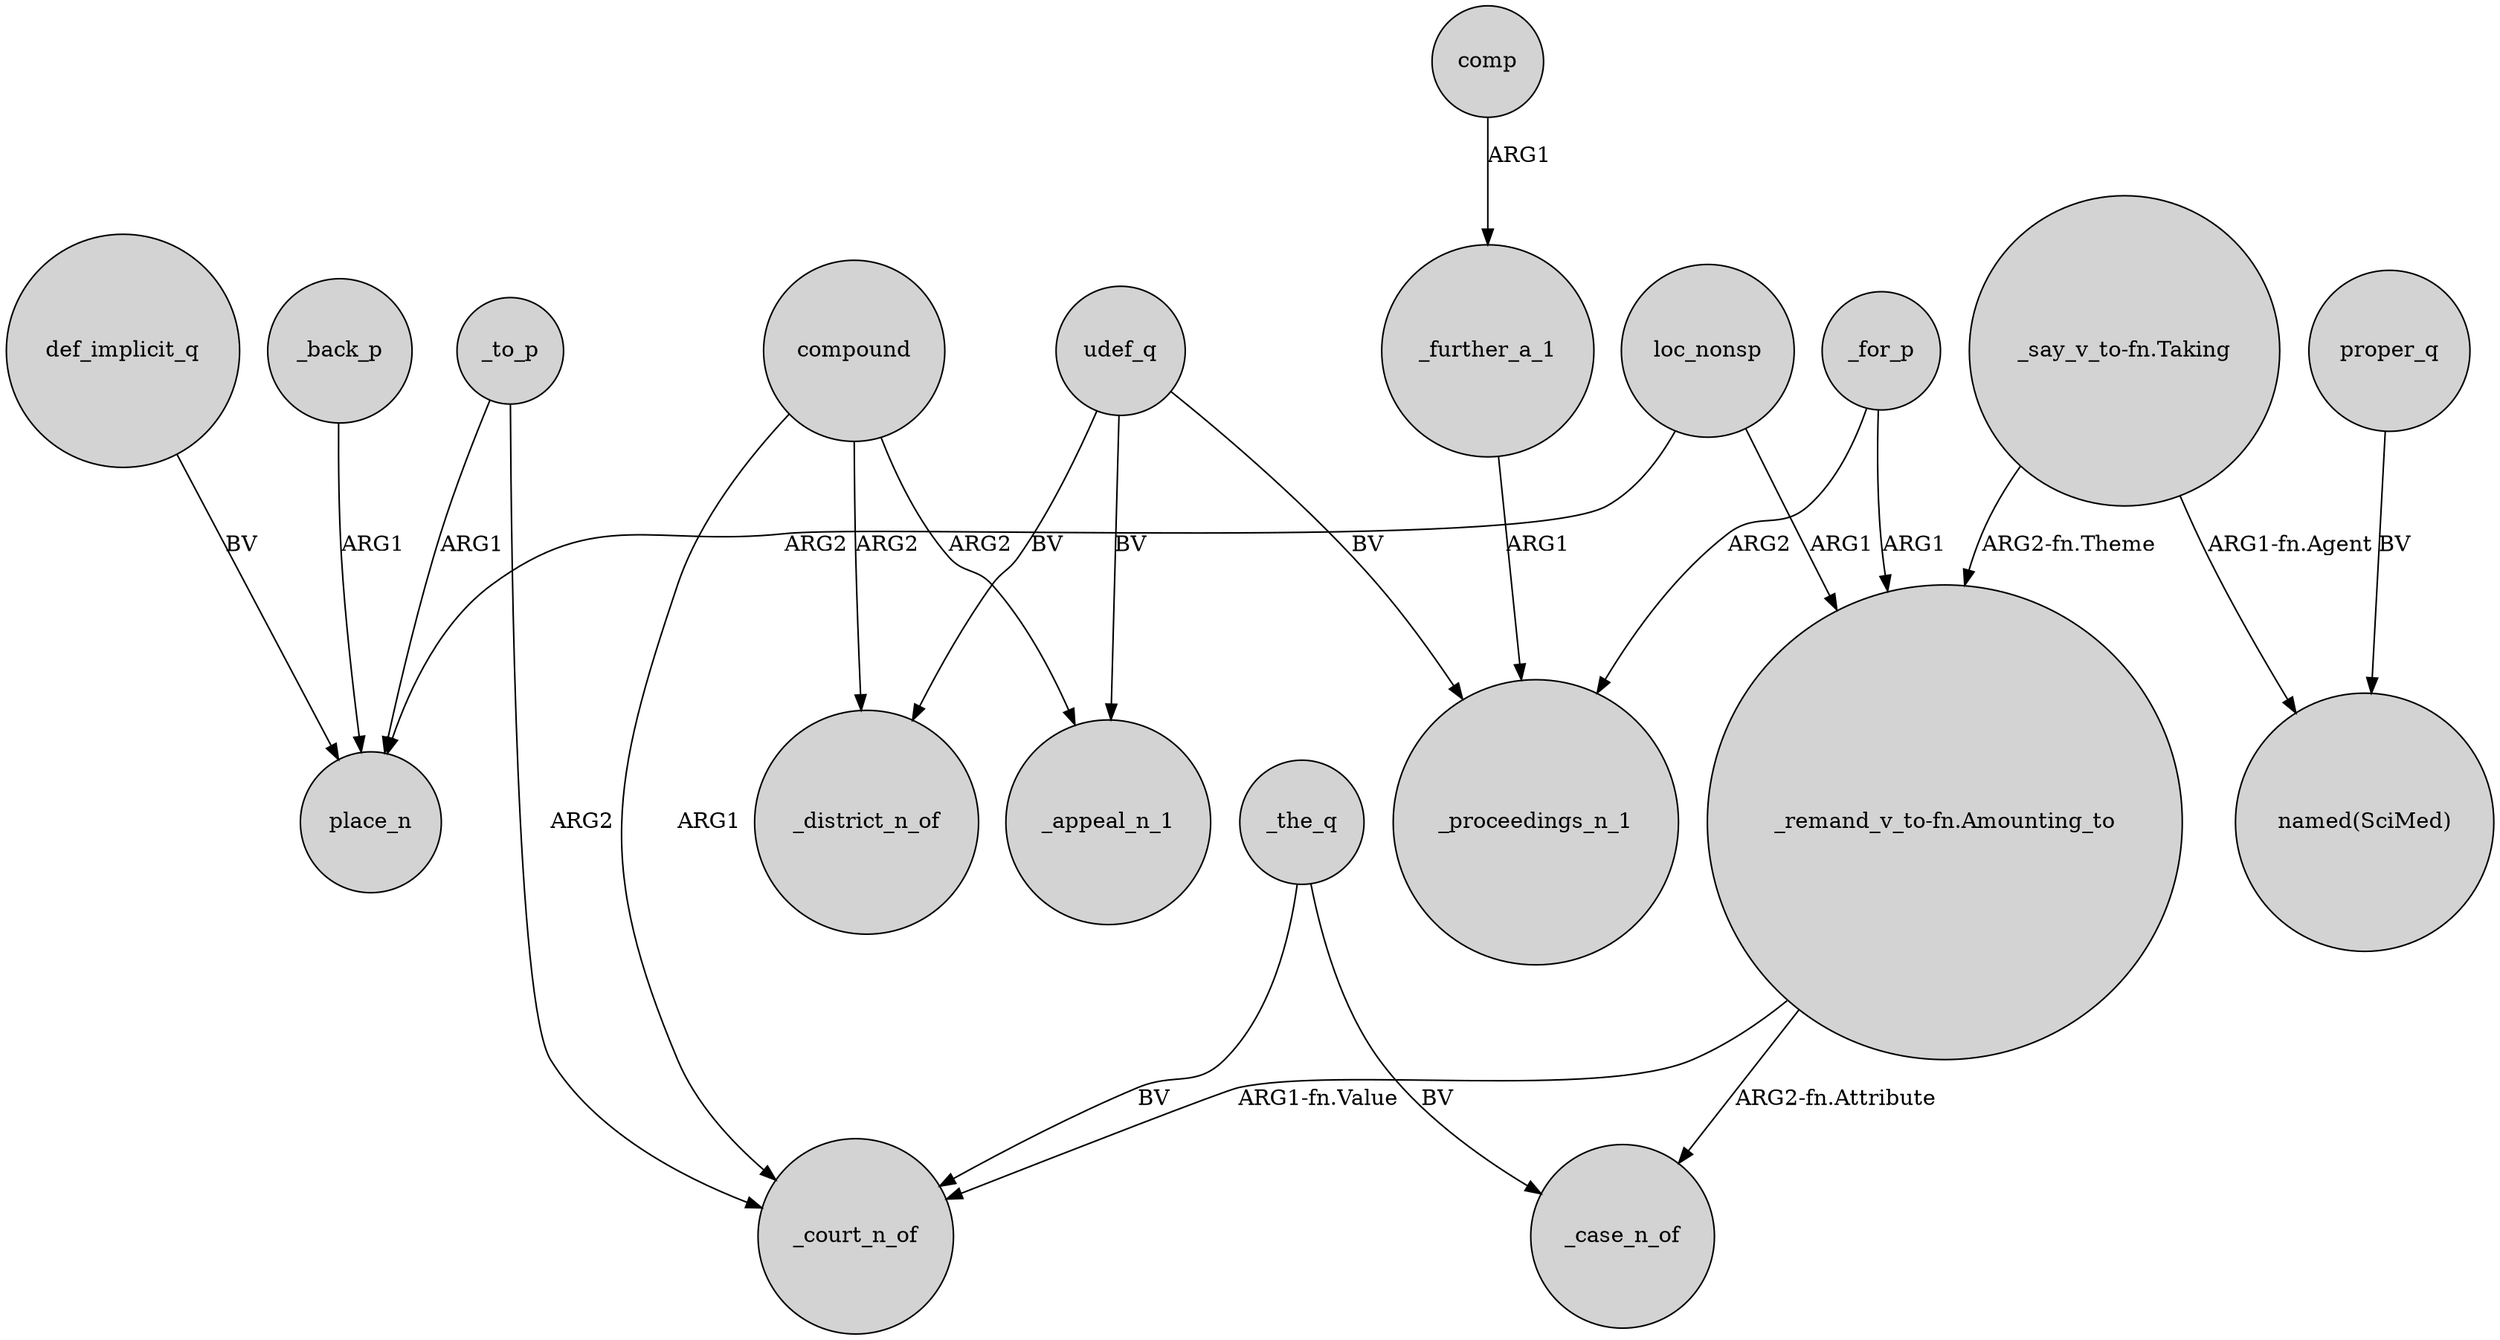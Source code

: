 digraph {
	node [shape=circle style=filled]
	def_implicit_q -> place_n [label=BV]
	_further_a_1 -> _proceedings_n_1 [label=ARG1]
	"_say_v_to-fn.Taking" -> "named(SciMed)" [label="ARG1-fn.Agent"]
	loc_nonsp -> "_remand_v_to-fn.Amounting_to" [label=ARG1]
	compound -> _district_n_of [label=ARG2]
	_for_p -> "_remand_v_to-fn.Amounting_to" [label=ARG1]
	udef_q -> _appeal_n_1 [label=BV]
	_back_p -> place_n [label=ARG1]
	compound -> _court_n_of [label=ARG1]
	_to_p -> place_n [label=ARG1]
	udef_q -> _proceedings_n_1 [label=BV]
	_to_p -> _court_n_of [label=ARG2]
	_for_p -> _proceedings_n_1 [label=ARG2]
	_the_q -> _court_n_of [label=BV]
	"_remand_v_to-fn.Amounting_to" -> _case_n_of [label="ARG2-fn.Attribute"]
	proper_q -> "named(SciMed)" [label=BV]
	loc_nonsp -> place_n [label=ARG2]
	comp -> _further_a_1 [label=ARG1]
	"_remand_v_to-fn.Amounting_to" -> _court_n_of [label="ARG1-fn.Value"]
	"_say_v_to-fn.Taking" -> "_remand_v_to-fn.Amounting_to" [label="ARG2-fn.Theme"]
	udef_q -> _district_n_of [label=BV]
	compound -> _appeal_n_1 [label=ARG2]
	_the_q -> _case_n_of [label=BV]
}
